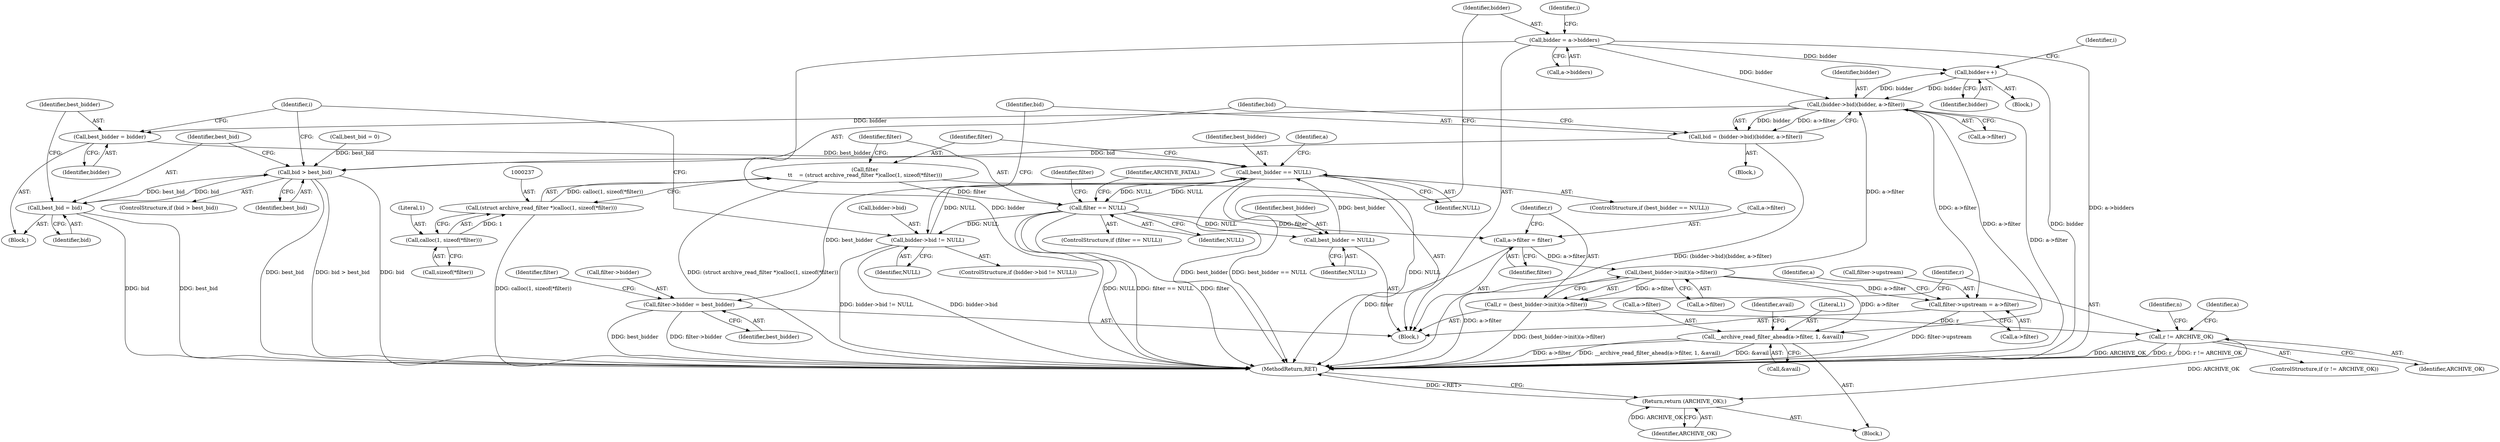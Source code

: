 digraph "0_libarchive_6e06b1c89dd0d16f74894eac4cfc1327a06ee4a0@pointer" {
"1000159" [label="(Call,bidder++)"];
"1000171" [label="(Call,(bidder->bid)(bidder, a->filter))"];
"1000159" [label="(Call,bidder++)"];
"1000144" [label="(Call,bidder = a->bidders)"];
"1000273" [label="(Call,(best_bidder->init)(a->filter))"];
"1000266" [label="(Call,a->filter = filter)"];
"1000244" [label="(Call,filter == NULL)"];
"1000234" [label="(Call,filter\n\t\t    = (struct archive_read_filter *)calloc(1, sizeof(*filter)))"];
"1000236" [label="(Call,(struct archive_read_filter *)calloc(1, sizeof(*filter)))"];
"1000238" [label="(Call,calloc(1, sizeof(*filter)))"];
"1000188" [label="(Call,best_bidder == NULL)"];
"1000141" [label="(Call,best_bidder = NULL)"];
"1000184" [label="(Call,best_bidder = bidder)"];
"1000163" [label="(Call,bidder->bid != NULL)"];
"1000169" [label="(Call,bid = (bidder->bid)(bidder, a->filter))"];
"1000177" [label="(Call,bid > best_bid)"];
"1000181" [label="(Call,best_bid = bid)"];
"1000192" [label="(Call,__archive_read_filter_ahead(a->filter, 1, &avail))"];
"1000259" [label="(Call,filter->upstream = a->filter)"];
"1000271" [label="(Call,r = (best_bidder->init)(a->filter))"];
"1000278" [label="(Call,r != ARCHIVE_OK)"];
"1000232" [label="(Return,return (ARCHIVE_OK);)"];
"1000249" [label="(Call,filter->bidder = best_bidder)"];
"1000270" [label="(Identifier,filter)"];
"1000180" [label="(Block,)"];
"1000271" [label="(Call,r = (best_bidder->init)(a->filter))"];
"1000169" [label="(Call,bid = (bidder->bid)(bidder, a->filter))"];
"1000266" [label="(Call,a->filter = filter)"];
"1000160" [label="(Identifier,bidder)"];
"1000186" [label="(Identifier,bidder)"];
"1000201" [label="(Identifier,avail)"];
"1000184" [label="(Call,best_bidder = bidder)"];
"1000143" [label="(Identifier,NULL)"];
"1000196" [label="(Literal,1)"];
"1000179" [label="(Identifier,best_bid)"];
"1000146" [label="(Call,a->bidders)"];
"1000151" [label="(Identifier,i)"];
"1000167" [label="(Identifier,NULL)"];
"1000172" [label="(Identifier,bidder)"];
"1000268" [label="(Identifier,a)"];
"1000279" [label="(Identifier,r)"];
"1000239" [label="(Literal,1)"];
"1000123" [label="(Identifier,n)"];
"1000274" [label="(Call,a->filter)"];
"1000260" [label="(Call,filter->upstream)"];
"1000273" [label="(Call,(best_bidder->init)(a->filter))"];
"1000145" [label="(Identifier,bidder)"];
"1000193" [label="(Call,a->filter)"];
"1000245" [label="(Identifier,filter)"];
"1000283" [label="(Identifier,a)"];
"1000178" [label="(Identifier,bid)"];
"1000272" [label="(Identifier,r)"];
"1000243" [label="(ControlStructure,if (filter == NULL))"];
"1000246" [label="(Identifier,NULL)"];
"1000240" [label="(Call,sizeof(*filter))"];
"1000248" [label="(Identifier,ARCHIVE_FATAL)"];
"1000297" [label="(MethodReturn,RET)"];
"1000144" [label="(Call,bidder = a->bidders)"];
"1000177" [label="(Call,bid > best_bid)"];
"1000181" [label="(Call,best_bid = bid)"];
"1000188" [label="(Call,best_bidder == NULL)"];
"1000234" [label="(Call,filter\n\t\t    = (struct archive_read_filter *)calloc(1, sizeof(*filter)))"];
"1000189" [label="(Identifier,best_bidder)"];
"1000191" [label="(Block,)"];
"1000142" [label="(Identifier,best_bidder)"];
"1000235" [label="(Identifier,filter)"];
"1000124" [label="(Block,)"];
"1000187" [label="(ControlStructure,if (best_bidder == NULL))"];
"1000164" [label="(Call,bidder->bid)"];
"1000163" [label="(Call,bidder->bid != NULL)"];
"1000159" [label="(Call,bidder++)"];
"1000156" [label="(Block,)"];
"1000185" [label="(Identifier,best_bidder)"];
"1000259" [label="(Call,filter->upstream = a->filter)"];
"1000194" [label="(Identifier,a)"];
"1000170" [label="(Identifier,bid)"];
"1000176" [label="(ControlStructure,if (bid > best_bid))"];
"1000173" [label="(Call,a->filter)"];
"1000192" [label="(Call,__archive_read_filter_ahead(a->filter, 1, &avail))"];
"1000244" [label="(Call,filter == NULL)"];
"1000251" [label="(Identifier,filter)"];
"1000238" [label="(Call,calloc(1, sizeof(*filter)))"];
"1000236" [label="(Call,(struct archive_read_filter *)calloc(1, sizeof(*filter)))"];
"1000158" [label="(Identifier,i)"];
"1000141" [label="(Call,best_bidder = NULL)"];
"1000277" [label="(ControlStructure,if (r != ARCHIVE_OK))"];
"1000197" [label="(Call,&avail)"];
"1000232" [label="(Return,return (ARCHIVE_OK);)"];
"1000182" [label="(Identifier,best_bid)"];
"1000253" [label="(Identifier,best_bidder)"];
"1000256" [label="(Identifier,filter)"];
"1000171" [label="(Call,(bidder->bid)(bidder, a->filter))"];
"1000190" [label="(Identifier,NULL)"];
"1000168" [label="(Block,)"];
"1000183" [label="(Identifier,bid)"];
"1000280" [label="(Identifier,ARCHIVE_OK)"];
"1000162" [label="(ControlStructure,if (bidder->bid != NULL))"];
"1000250" [label="(Call,filter->bidder)"];
"1000249" [label="(Call,filter->bidder = best_bidder)"];
"1000267" [label="(Call,a->filter)"];
"1000138" [label="(Call,best_bid = 0)"];
"1000154" [label="(Identifier,i)"];
"1000233" [label="(Identifier,ARCHIVE_OK)"];
"1000263" [label="(Call,a->filter)"];
"1000278" [label="(Call,r != ARCHIVE_OK)"];
"1000159" -> "1000156"  [label="AST: "];
"1000159" -> "1000160"  [label="CFG: "];
"1000160" -> "1000159"  [label="AST: "];
"1000154" -> "1000159"  [label="CFG: "];
"1000159" -> "1000297"  [label="DDG: bidder"];
"1000171" -> "1000159"  [label="DDG: bidder"];
"1000144" -> "1000159"  [label="DDG: bidder"];
"1000159" -> "1000171"  [label="DDG: bidder"];
"1000171" -> "1000169"  [label="AST: "];
"1000171" -> "1000173"  [label="CFG: "];
"1000172" -> "1000171"  [label="AST: "];
"1000173" -> "1000171"  [label="AST: "];
"1000169" -> "1000171"  [label="CFG: "];
"1000171" -> "1000297"  [label="DDG: a->filter"];
"1000171" -> "1000169"  [label="DDG: bidder"];
"1000171" -> "1000169"  [label="DDG: a->filter"];
"1000144" -> "1000171"  [label="DDG: bidder"];
"1000273" -> "1000171"  [label="DDG: a->filter"];
"1000171" -> "1000184"  [label="DDG: bidder"];
"1000171" -> "1000192"  [label="DDG: a->filter"];
"1000171" -> "1000259"  [label="DDG: a->filter"];
"1000144" -> "1000124"  [label="AST: "];
"1000144" -> "1000146"  [label="CFG: "];
"1000145" -> "1000144"  [label="AST: "];
"1000146" -> "1000144"  [label="AST: "];
"1000151" -> "1000144"  [label="CFG: "];
"1000144" -> "1000297"  [label="DDG: bidder"];
"1000144" -> "1000297"  [label="DDG: a->bidders"];
"1000273" -> "1000271"  [label="AST: "];
"1000273" -> "1000274"  [label="CFG: "];
"1000274" -> "1000273"  [label="AST: "];
"1000271" -> "1000273"  [label="CFG: "];
"1000273" -> "1000297"  [label="DDG: a->filter"];
"1000273" -> "1000192"  [label="DDG: a->filter"];
"1000273" -> "1000259"  [label="DDG: a->filter"];
"1000273" -> "1000271"  [label="DDG: a->filter"];
"1000266" -> "1000273"  [label="DDG: a->filter"];
"1000266" -> "1000124"  [label="AST: "];
"1000266" -> "1000270"  [label="CFG: "];
"1000267" -> "1000266"  [label="AST: "];
"1000270" -> "1000266"  [label="AST: "];
"1000272" -> "1000266"  [label="CFG: "];
"1000266" -> "1000297"  [label="DDG: filter"];
"1000244" -> "1000266"  [label="DDG: filter"];
"1000244" -> "1000243"  [label="AST: "];
"1000244" -> "1000246"  [label="CFG: "];
"1000245" -> "1000244"  [label="AST: "];
"1000246" -> "1000244"  [label="AST: "];
"1000248" -> "1000244"  [label="CFG: "];
"1000251" -> "1000244"  [label="CFG: "];
"1000244" -> "1000297"  [label="DDG: filter == NULL"];
"1000244" -> "1000297"  [label="DDG: filter"];
"1000244" -> "1000297"  [label="DDG: NULL"];
"1000244" -> "1000141"  [label="DDG: NULL"];
"1000244" -> "1000163"  [label="DDG: NULL"];
"1000244" -> "1000188"  [label="DDG: NULL"];
"1000234" -> "1000244"  [label="DDG: filter"];
"1000188" -> "1000244"  [label="DDG: NULL"];
"1000234" -> "1000124"  [label="AST: "];
"1000234" -> "1000236"  [label="CFG: "];
"1000235" -> "1000234"  [label="AST: "];
"1000236" -> "1000234"  [label="AST: "];
"1000245" -> "1000234"  [label="CFG: "];
"1000234" -> "1000297"  [label="DDG: (struct archive_read_filter *)calloc(1, sizeof(*filter))"];
"1000236" -> "1000234"  [label="DDG: calloc(1, sizeof(*filter))"];
"1000236" -> "1000238"  [label="CFG: "];
"1000237" -> "1000236"  [label="AST: "];
"1000238" -> "1000236"  [label="AST: "];
"1000236" -> "1000297"  [label="DDG: calloc(1, sizeof(*filter))"];
"1000238" -> "1000236"  [label="DDG: 1"];
"1000238" -> "1000240"  [label="CFG: "];
"1000239" -> "1000238"  [label="AST: "];
"1000240" -> "1000238"  [label="AST: "];
"1000188" -> "1000187"  [label="AST: "];
"1000188" -> "1000190"  [label="CFG: "];
"1000189" -> "1000188"  [label="AST: "];
"1000190" -> "1000188"  [label="AST: "];
"1000194" -> "1000188"  [label="CFG: "];
"1000235" -> "1000188"  [label="CFG: "];
"1000188" -> "1000297"  [label="DDG: best_bidder == NULL"];
"1000188" -> "1000297"  [label="DDG: NULL"];
"1000188" -> "1000297"  [label="DDG: best_bidder"];
"1000141" -> "1000188"  [label="DDG: best_bidder"];
"1000184" -> "1000188"  [label="DDG: best_bidder"];
"1000163" -> "1000188"  [label="DDG: NULL"];
"1000188" -> "1000249"  [label="DDG: best_bidder"];
"1000141" -> "1000124"  [label="AST: "];
"1000141" -> "1000143"  [label="CFG: "];
"1000142" -> "1000141"  [label="AST: "];
"1000143" -> "1000141"  [label="AST: "];
"1000145" -> "1000141"  [label="CFG: "];
"1000184" -> "1000180"  [label="AST: "];
"1000184" -> "1000186"  [label="CFG: "];
"1000185" -> "1000184"  [label="AST: "];
"1000186" -> "1000184"  [label="AST: "];
"1000158" -> "1000184"  [label="CFG: "];
"1000163" -> "1000162"  [label="AST: "];
"1000163" -> "1000167"  [label="CFG: "];
"1000164" -> "1000163"  [label="AST: "];
"1000167" -> "1000163"  [label="AST: "];
"1000170" -> "1000163"  [label="CFG: "];
"1000158" -> "1000163"  [label="CFG: "];
"1000163" -> "1000297"  [label="DDG: bidder->bid"];
"1000163" -> "1000297"  [label="DDG: bidder->bid != NULL"];
"1000169" -> "1000168"  [label="AST: "];
"1000170" -> "1000169"  [label="AST: "];
"1000178" -> "1000169"  [label="CFG: "];
"1000169" -> "1000297"  [label="DDG: (bidder->bid)(bidder, a->filter)"];
"1000169" -> "1000177"  [label="DDG: bid"];
"1000177" -> "1000176"  [label="AST: "];
"1000177" -> "1000179"  [label="CFG: "];
"1000178" -> "1000177"  [label="AST: "];
"1000179" -> "1000177"  [label="AST: "];
"1000182" -> "1000177"  [label="CFG: "];
"1000158" -> "1000177"  [label="CFG: "];
"1000177" -> "1000297"  [label="DDG: bid"];
"1000177" -> "1000297"  [label="DDG: best_bid"];
"1000177" -> "1000297"  [label="DDG: bid > best_bid"];
"1000181" -> "1000177"  [label="DDG: best_bid"];
"1000138" -> "1000177"  [label="DDG: best_bid"];
"1000177" -> "1000181"  [label="DDG: bid"];
"1000181" -> "1000180"  [label="AST: "];
"1000181" -> "1000183"  [label="CFG: "];
"1000182" -> "1000181"  [label="AST: "];
"1000183" -> "1000181"  [label="AST: "];
"1000185" -> "1000181"  [label="CFG: "];
"1000181" -> "1000297"  [label="DDG: best_bid"];
"1000181" -> "1000297"  [label="DDG: bid"];
"1000192" -> "1000191"  [label="AST: "];
"1000192" -> "1000197"  [label="CFG: "];
"1000193" -> "1000192"  [label="AST: "];
"1000196" -> "1000192"  [label="AST: "];
"1000197" -> "1000192"  [label="AST: "];
"1000201" -> "1000192"  [label="CFG: "];
"1000192" -> "1000297"  [label="DDG: &avail"];
"1000192" -> "1000297"  [label="DDG: a->filter"];
"1000192" -> "1000297"  [label="DDG: __archive_read_filter_ahead(a->filter, 1, &avail)"];
"1000259" -> "1000124"  [label="AST: "];
"1000259" -> "1000263"  [label="CFG: "];
"1000260" -> "1000259"  [label="AST: "];
"1000263" -> "1000259"  [label="AST: "];
"1000268" -> "1000259"  [label="CFG: "];
"1000259" -> "1000297"  [label="DDG: filter->upstream"];
"1000271" -> "1000124"  [label="AST: "];
"1000272" -> "1000271"  [label="AST: "];
"1000279" -> "1000271"  [label="CFG: "];
"1000271" -> "1000297"  [label="DDG: (best_bidder->init)(a->filter)"];
"1000271" -> "1000278"  [label="DDG: r"];
"1000278" -> "1000277"  [label="AST: "];
"1000278" -> "1000280"  [label="CFG: "];
"1000279" -> "1000278"  [label="AST: "];
"1000280" -> "1000278"  [label="AST: "];
"1000283" -> "1000278"  [label="CFG: "];
"1000123" -> "1000278"  [label="CFG: "];
"1000278" -> "1000297"  [label="DDG: r != ARCHIVE_OK"];
"1000278" -> "1000297"  [label="DDG: ARCHIVE_OK"];
"1000278" -> "1000297"  [label="DDG: r"];
"1000278" -> "1000232"  [label="DDG: ARCHIVE_OK"];
"1000232" -> "1000191"  [label="AST: "];
"1000232" -> "1000233"  [label="CFG: "];
"1000233" -> "1000232"  [label="AST: "];
"1000297" -> "1000232"  [label="CFG: "];
"1000232" -> "1000297"  [label="DDG: <RET>"];
"1000233" -> "1000232"  [label="DDG: ARCHIVE_OK"];
"1000249" -> "1000124"  [label="AST: "];
"1000249" -> "1000253"  [label="CFG: "];
"1000250" -> "1000249"  [label="AST: "];
"1000253" -> "1000249"  [label="AST: "];
"1000256" -> "1000249"  [label="CFG: "];
"1000249" -> "1000297"  [label="DDG: best_bidder"];
"1000249" -> "1000297"  [label="DDG: filter->bidder"];
}
